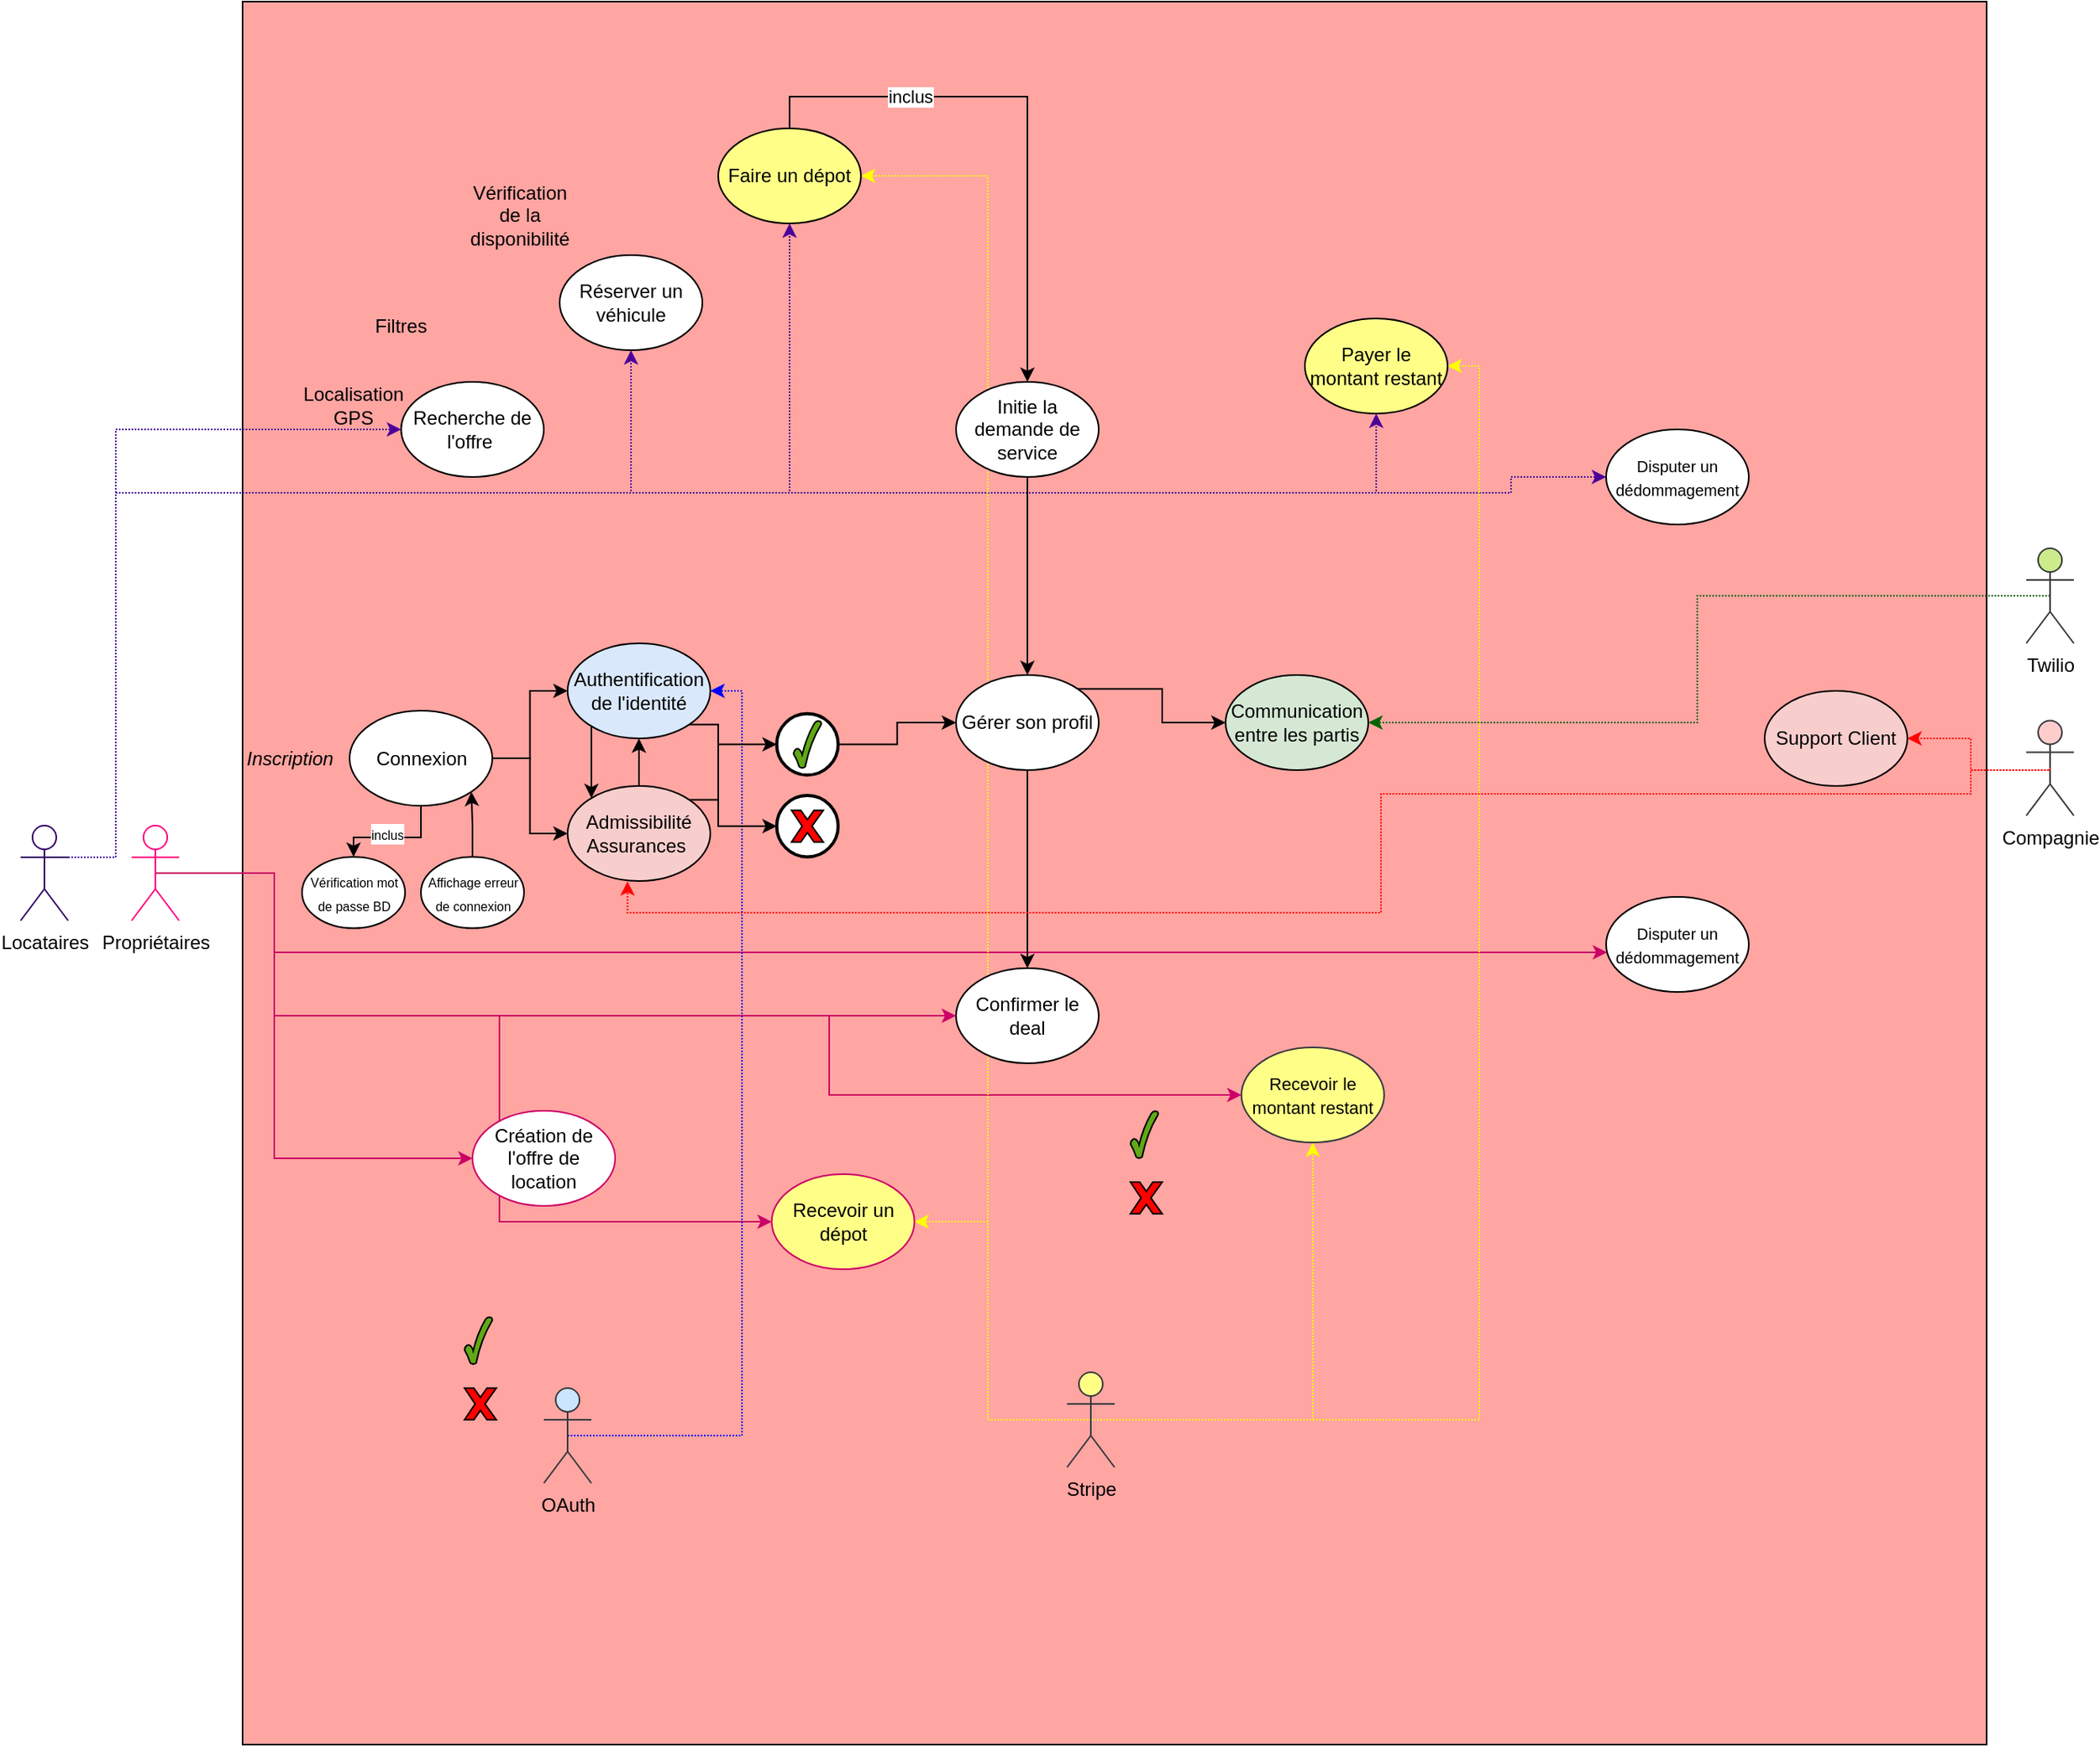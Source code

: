 <mxfile version="24.4.4" type="github">
  <diagram id="R2lEEEUBdFMjLlhIrx00" name="Page-1">
    <mxGraphModel dx="1839" dy="538" grid="1" gridSize="10" guides="1" tooltips="1" connect="1" arrows="1" fold="1" page="1" pageScale="1" pageWidth="850" pageHeight="1100" math="0" shadow="0" extFonts="Permanent Marker^https://fonts.googleapis.com/css?family=Permanent+Marker">
      <root>
        <mxCell id="0" />
        <mxCell id="1" parent="0" />
        <mxCell id="8UbPj4sn8m6KC2orrcHc-1" value="" style="whiteSpace=wrap;html=1;aspect=fixed;fillColor=#FFA5A2;" vertex="1" parent="1">
          <mxGeometry x="120" y="30" width="1100" height="1100" as="geometry" />
        </mxCell>
        <mxCell id="8UbPj4sn8m6KC2orrcHc-104" value="" style="edgeStyle=orthogonalEdgeStyle;rounded=0;orthogonalLoop=1;jettySize=auto;html=1;" edge="1" parent="1" source="8UbPj4sn8m6KC2orrcHc-20" target="8UbPj4sn8m6KC2orrcHc-78">
          <mxGeometry relative="1" as="geometry" />
        </mxCell>
        <mxCell id="8UbPj4sn8m6KC2orrcHc-106" style="edgeStyle=orthogonalEdgeStyle;rounded=0;orthogonalLoop=1;jettySize=auto;html=1;entryX=0;entryY=0.5;entryDx=0;entryDy=0;" edge="1" parent="1" source="8UbPj4sn8m6KC2orrcHc-20" target="8UbPj4sn8m6KC2orrcHc-74">
          <mxGeometry relative="1" as="geometry" />
        </mxCell>
        <mxCell id="8UbPj4sn8m6KC2orrcHc-134" style="edgeStyle=orthogonalEdgeStyle;rounded=0;orthogonalLoop=1;jettySize=auto;html=1;exitX=0.5;exitY=1;exitDx=0;exitDy=0;entryX=0.5;entryY=0;entryDx=0;entryDy=0;" edge="1" parent="1" source="8UbPj4sn8m6KC2orrcHc-20" target="8UbPj4sn8m6KC2orrcHc-72">
          <mxGeometry relative="1" as="geometry" />
        </mxCell>
        <mxCell id="8UbPj4sn8m6KC2orrcHc-166" value="&lt;font style=&quot;font-size: 8px;&quot;&gt;inclus&lt;/font&gt;" style="edgeLabel;html=1;align=center;verticalAlign=middle;resizable=0;points=[];" vertex="1" connectable="0" parent="8UbPj4sn8m6KC2orrcHc-134">
          <mxGeometry x="-0.138" relative="1" as="geometry">
            <mxPoint x="-10" y="-3" as="offset" />
          </mxGeometry>
        </mxCell>
        <mxCell id="8UbPj4sn8m6KC2orrcHc-20" value="Connexion" style="ellipse;whiteSpace=wrap;html=1;" vertex="1" parent="1">
          <mxGeometry x="187.5" y="477.5" width="90" height="60" as="geometry" />
        </mxCell>
        <mxCell id="8UbPj4sn8m6KC2orrcHc-121" style="edgeStyle=orthogonalEdgeStyle;rounded=0;orthogonalLoop=1;jettySize=auto;html=1;exitX=1;exitY=0.333;exitDx=0;exitDy=0;exitPerimeter=0;entryX=0.5;entryY=1;entryDx=0;entryDy=0;strokeColor=#4C0099;dashed=1;dashPattern=1 1;" edge="1" parent="1" source="8UbPj4sn8m6KC2orrcHc-21" target="8UbPj4sn8m6KC2orrcHc-68">
          <mxGeometry relative="1" as="geometry">
            <Array as="points">
              <mxPoint x="40" y="340" />
              <mxPoint x="365" y="340" />
            </Array>
          </mxGeometry>
        </mxCell>
        <mxCell id="8UbPj4sn8m6KC2orrcHc-122" style="edgeStyle=orthogonalEdgeStyle;rounded=0;orthogonalLoop=1;jettySize=auto;html=1;exitX=1;exitY=0.333;exitDx=0;exitDy=0;exitPerimeter=0;entryX=0.5;entryY=1;entryDx=0;entryDy=0;strokeColor=#4C0099;dashed=1;dashPattern=1 1;" edge="1" parent="1" source="8UbPj4sn8m6KC2orrcHc-21" target="8UbPj4sn8m6KC2orrcHc-69">
          <mxGeometry relative="1" as="geometry">
            <Array as="points">
              <mxPoint x="40" y="340" />
              <mxPoint x="465" y="340" />
            </Array>
          </mxGeometry>
        </mxCell>
        <mxCell id="8UbPj4sn8m6KC2orrcHc-123" style="edgeStyle=orthogonalEdgeStyle;rounded=0;orthogonalLoop=1;jettySize=auto;html=1;exitX=1;exitY=0.333;exitDx=0;exitDy=0;exitPerimeter=0;entryX=0.5;entryY=1;entryDx=0;entryDy=0;strokeColor=#4C0099;dashed=1;dashPattern=1 1;" edge="1" parent="1" source="8UbPj4sn8m6KC2orrcHc-21" target="8UbPj4sn8m6KC2orrcHc-70">
          <mxGeometry relative="1" as="geometry">
            <Array as="points">
              <mxPoint x="40" y="340" />
              <mxPoint x="835" y="340" />
            </Array>
          </mxGeometry>
        </mxCell>
        <mxCell id="8UbPj4sn8m6KC2orrcHc-124" style="edgeStyle=orthogonalEdgeStyle;rounded=0;orthogonalLoop=1;jettySize=auto;html=1;exitX=1;exitY=0.333;exitDx=0;exitDy=0;exitPerimeter=0;entryX=0;entryY=0.5;entryDx=0;entryDy=0;strokeColor=#4C0099;dashed=1;dashPattern=1 1;" edge="1" parent="1" source="8UbPj4sn8m6KC2orrcHc-21" target="8UbPj4sn8m6KC2orrcHc-55">
          <mxGeometry relative="1" as="geometry">
            <Array as="points">
              <mxPoint x="40" y="300" />
            </Array>
          </mxGeometry>
        </mxCell>
        <mxCell id="8UbPj4sn8m6KC2orrcHc-141" style="edgeStyle=orthogonalEdgeStyle;rounded=0;orthogonalLoop=1;jettySize=auto;html=1;exitX=1;exitY=0.333;exitDx=0;exitDy=0;exitPerimeter=0;entryX=0;entryY=0.5;entryDx=0;entryDy=0;strokeColor=#4C0099;dashed=1;dashPattern=1 1;" edge="1" parent="1" source="8UbPj4sn8m6KC2orrcHc-21" target="8UbPj4sn8m6KC2orrcHc-79">
          <mxGeometry relative="1" as="geometry">
            <Array as="points">
              <mxPoint x="40" y="340" />
              <mxPoint x="920" y="340" />
              <mxPoint x="920" y="330" />
            </Array>
          </mxGeometry>
        </mxCell>
        <mxCell id="8UbPj4sn8m6KC2orrcHc-21" value="Locataires" style="shape=umlActor;verticalLabelPosition=bottom;verticalAlign=top;html=1;outlineConnect=0;strokeColor=#330066;" vertex="1" parent="1">
          <mxGeometry x="-20" y="550" width="30" height="60" as="geometry" />
        </mxCell>
        <mxCell id="8UbPj4sn8m6KC2orrcHc-135" style="edgeStyle=orthogonalEdgeStyle;rounded=0;orthogonalLoop=1;jettySize=auto;html=1;exitX=0.5;exitY=0.5;exitDx=0;exitDy=0;exitPerimeter=0;entryX=0;entryY=0.5;entryDx=0;entryDy=0;strokeColor=#CC0066;" edge="1" parent="1" source="8UbPj4sn8m6KC2orrcHc-22" target="8UbPj4sn8m6KC2orrcHc-73">
          <mxGeometry relative="1" as="geometry">
            <Array as="points">
              <mxPoint x="140" y="580" />
              <mxPoint x="140" y="760" />
            </Array>
          </mxGeometry>
        </mxCell>
        <mxCell id="8UbPj4sn8m6KC2orrcHc-136" style="edgeStyle=orthogonalEdgeStyle;rounded=0;orthogonalLoop=1;jettySize=auto;html=1;exitX=0.5;exitY=0.5;exitDx=0;exitDy=0;exitPerimeter=0;entryX=0;entryY=0.5;entryDx=0;entryDy=0;strokeColor=#CC0066;" edge="1" parent="1" source="8UbPj4sn8m6KC2orrcHc-22" target="8UbPj4sn8m6KC2orrcHc-28">
          <mxGeometry relative="1" as="geometry">
            <Array as="points">
              <mxPoint x="140" y="580" />
              <mxPoint x="140" y="670" />
            </Array>
          </mxGeometry>
        </mxCell>
        <mxCell id="8UbPj4sn8m6KC2orrcHc-137" style="edgeStyle=orthogonalEdgeStyle;rounded=0;orthogonalLoop=1;jettySize=auto;html=1;exitX=0.5;exitY=0.5;exitDx=0;exitDy=0;exitPerimeter=0;entryX=0;entryY=0.5;entryDx=0;entryDy=0;strokeColor=#CC0066;" edge="1" parent="1" source="8UbPj4sn8m6KC2orrcHc-22" target="8UbPj4sn8m6KC2orrcHc-82">
          <mxGeometry relative="1" as="geometry">
            <Array as="points">
              <mxPoint x="140" y="580" />
              <mxPoint x="140" y="670" />
              <mxPoint x="282" y="670" />
              <mxPoint x="282" y="800" />
            </Array>
          </mxGeometry>
        </mxCell>
        <mxCell id="8UbPj4sn8m6KC2orrcHc-138" style="edgeStyle=orthogonalEdgeStyle;rounded=0;orthogonalLoop=1;jettySize=auto;html=1;exitX=0.5;exitY=0.5;exitDx=0;exitDy=0;exitPerimeter=0;entryX=0;entryY=0.5;entryDx=0;entryDy=0;strokeColor=#CC0066;" edge="1" parent="1" source="8UbPj4sn8m6KC2orrcHc-22" target="8UbPj4sn8m6KC2orrcHc-83">
          <mxGeometry relative="1" as="geometry">
            <Array as="points">
              <mxPoint x="140" y="580" />
              <mxPoint x="140" y="670" />
              <mxPoint x="490" y="670" />
              <mxPoint x="490" y="720" />
            </Array>
          </mxGeometry>
        </mxCell>
        <mxCell id="8UbPj4sn8m6KC2orrcHc-157" style="edgeStyle=orthogonalEdgeStyle;rounded=0;orthogonalLoop=1;jettySize=auto;html=1;exitX=0.5;exitY=0.5;exitDx=0;exitDy=0;exitPerimeter=0;strokeColor=#CC0066;" edge="1" parent="1" source="8UbPj4sn8m6KC2orrcHc-22" target="8UbPj4sn8m6KC2orrcHc-76">
          <mxGeometry relative="1" as="geometry">
            <Array as="points">
              <mxPoint x="140" y="580" />
              <mxPoint x="140" y="630" />
            </Array>
          </mxGeometry>
        </mxCell>
        <mxCell id="8UbPj4sn8m6KC2orrcHc-22" value="Propriétaires" style="shape=umlActor;verticalLabelPosition=bottom;verticalAlign=top;html=1;outlineConnect=0;strokeColor=#FF0080;" vertex="1" parent="1">
          <mxGeometry x="50" y="550" width="30" height="60" as="geometry" />
        </mxCell>
        <mxCell id="8UbPj4sn8m6KC2orrcHc-128" style="edgeStyle=orthogonalEdgeStyle;rounded=0;orthogonalLoop=1;jettySize=auto;html=1;exitX=0.5;exitY=0.5;exitDx=0;exitDy=0;exitPerimeter=0;entryX=0.5;entryY=1;entryDx=0;entryDy=0;dashed=1;dashPattern=1 1;strokeColor=#FFFF00;" edge="1" parent="1" source="8UbPj4sn8m6KC2orrcHc-23" target="8UbPj4sn8m6KC2orrcHc-83">
          <mxGeometry relative="1" as="geometry" />
        </mxCell>
        <mxCell id="8UbPj4sn8m6KC2orrcHc-129" style="edgeStyle=orthogonalEdgeStyle;rounded=0;orthogonalLoop=1;jettySize=auto;html=1;exitX=0.5;exitY=0.5;exitDx=0;exitDy=0;exitPerimeter=0;entryX=1;entryY=0.5;entryDx=0;entryDy=0;dashed=1;dashPattern=1 1;strokeColor=#FFFF00;" edge="1" parent="1" source="8UbPj4sn8m6KC2orrcHc-23" target="8UbPj4sn8m6KC2orrcHc-70">
          <mxGeometry relative="1" as="geometry" />
        </mxCell>
        <mxCell id="8UbPj4sn8m6KC2orrcHc-130" style="edgeStyle=orthogonalEdgeStyle;rounded=0;orthogonalLoop=1;jettySize=auto;html=1;exitX=0.5;exitY=0.5;exitDx=0;exitDy=0;exitPerimeter=0;entryX=1;entryY=0.5;entryDx=0;entryDy=0;dashed=1;dashPattern=1 1;strokeColor=#FFFF00;" edge="1" parent="1" source="8UbPj4sn8m6KC2orrcHc-23" target="8UbPj4sn8m6KC2orrcHc-82">
          <mxGeometry relative="1" as="geometry">
            <Array as="points">
              <mxPoint x="590" y="925" />
              <mxPoint x="590" y="800" />
            </Array>
          </mxGeometry>
        </mxCell>
        <mxCell id="8UbPj4sn8m6KC2orrcHc-131" style="edgeStyle=orthogonalEdgeStyle;rounded=0;orthogonalLoop=1;jettySize=auto;html=1;exitX=0.5;exitY=0.5;exitDx=0;exitDy=0;exitPerimeter=0;entryX=1;entryY=0.5;entryDx=0;entryDy=0;dashed=1;dashPattern=1 1;strokeColor=#FFFF00;" edge="1" parent="1" source="8UbPj4sn8m6KC2orrcHc-23" target="8UbPj4sn8m6KC2orrcHc-69">
          <mxGeometry relative="1" as="geometry">
            <Array as="points">
              <mxPoint x="590" y="925" />
              <mxPoint x="590" y="140" />
            </Array>
          </mxGeometry>
        </mxCell>
        <mxCell id="8UbPj4sn8m6KC2orrcHc-23" value="Stripe&lt;div&gt;&lt;br&gt;&lt;/div&gt;" style="shape=umlActor;verticalLabelPosition=bottom;verticalAlign=top;html=1;outlineConnect=0;fillColor=#ffff88;strokeColor=#36393d;" vertex="1" parent="1">
          <mxGeometry x="640" y="895" width="30" height="60" as="geometry" />
        </mxCell>
        <mxCell id="8UbPj4sn8m6KC2orrcHc-126" style="edgeStyle=orthogonalEdgeStyle;rounded=0;orthogonalLoop=1;jettySize=auto;html=1;exitX=0.5;exitY=0.5;exitDx=0;exitDy=0;exitPerimeter=0;entryX=1;entryY=0.5;entryDx=0;entryDy=0;dashed=1;dashPattern=1 1;fillColor=#cdeb8b;strokeColor=#006600;" edge="1" parent="1" source="8UbPj4sn8m6KC2orrcHc-24" target="8UbPj4sn8m6KC2orrcHc-71">
          <mxGeometry relative="1" as="geometry" />
        </mxCell>
        <mxCell id="8UbPj4sn8m6KC2orrcHc-24" value="Twilio" style="shape=umlActor;verticalLabelPosition=bottom;verticalAlign=top;html=1;outlineConnect=0;fillColor=#cdeb8b;strokeColor=#36393d;" vertex="1" parent="1">
          <mxGeometry x="1245" y="375" width="30" height="60" as="geometry" />
        </mxCell>
        <mxCell id="8UbPj4sn8m6KC2orrcHc-132" style="edgeStyle=orthogonalEdgeStyle;rounded=0;orthogonalLoop=1;jettySize=auto;html=1;exitX=0.5;exitY=0.5;exitDx=0;exitDy=0;exitPerimeter=0;entryX=1;entryY=0.5;entryDx=0;entryDy=0;dashed=1;dashPattern=1 1;strokeColor=#0000FF;" edge="1" parent="1" source="8UbPj4sn8m6KC2orrcHc-25" target="8UbPj4sn8m6KC2orrcHc-78">
          <mxGeometry relative="1" as="geometry">
            <Array as="points">
              <mxPoint x="435" y="935" />
              <mxPoint x="435" y="465" />
            </Array>
          </mxGeometry>
        </mxCell>
        <mxCell id="8UbPj4sn8m6KC2orrcHc-25" value="OAuth" style="shape=umlActor;verticalLabelPosition=bottom;verticalAlign=top;html=1;outlineConnect=0;fillColor=#cce5ff;strokeColor=#36393d;" vertex="1" parent="1">
          <mxGeometry x="310" y="905" width="30" height="60" as="geometry" />
        </mxCell>
        <mxCell id="8UbPj4sn8m6KC2orrcHc-127" style="edgeStyle=orthogonalEdgeStyle;rounded=0;orthogonalLoop=1;jettySize=auto;html=1;exitX=0.5;exitY=0.5;exitDx=0;exitDy=0;exitPerimeter=0;entryX=1;entryY=0.5;entryDx=0;entryDy=0;dashed=1;dashPattern=1 1;strokeColor=#FF0000;" edge="1" parent="1" source="8UbPj4sn8m6KC2orrcHc-27" target="8UbPj4sn8m6KC2orrcHc-75">
          <mxGeometry relative="1" as="geometry">
            <Array as="points">
              <mxPoint x="1210" y="515" />
              <mxPoint x="1210" y="495" />
            </Array>
          </mxGeometry>
        </mxCell>
        <mxCell id="8UbPj4sn8m6KC2orrcHc-27" value="Compagnie&lt;div&gt;&lt;br&gt;&lt;/div&gt;" style="shape=umlActor;verticalLabelPosition=bottom;verticalAlign=top;html=1;outlineConnect=0;fillColor=#ffcccc;strokeColor=#36393d;" vertex="1" parent="1">
          <mxGeometry x="1245" y="483.75" width="30" height="60" as="geometry" />
        </mxCell>
        <mxCell id="8UbPj4sn8m6KC2orrcHc-28" value="Confirmer le deal" style="ellipse;whiteSpace=wrap;html=1;strokeColor=#000000;" vertex="1" parent="1">
          <mxGeometry x="570" y="640" width="90" height="60" as="geometry" />
        </mxCell>
        <mxCell id="8UbPj4sn8m6KC2orrcHc-37" value="&lt;i&gt;Inscription&lt;/i&gt;" style="text;html=1;align=center;verticalAlign=middle;whiteSpace=wrap;rounded=0;fillColor=none;" vertex="1" parent="1">
          <mxGeometry x="120" y="492.5" width="60" height="30" as="geometry" />
        </mxCell>
        <mxCell id="8UbPj4sn8m6KC2orrcHc-55" value="Recherche de l&#39;offre&amp;nbsp;" style="ellipse;whiteSpace=wrap;html=1;strokeColor=#000000;" vertex="1" parent="1">
          <mxGeometry x="220" y="270" width="90" height="60" as="geometry" />
        </mxCell>
        <mxCell id="8UbPj4sn8m6KC2orrcHc-61" value="Filtres" style="text;html=1;align=center;verticalAlign=middle;whiteSpace=wrap;rounded=0;" vertex="1" parent="1">
          <mxGeometry x="190" y="220" width="60" height="30" as="geometry" />
        </mxCell>
        <mxCell id="8UbPj4sn8m6KC2orrcHc-63" value="Localisation GPS" style="text;html=1;align=center;verticalAlign=middle;whiteSpace=wrap;rounded=0;" vertex="1" parent="1">
          <mxGeometry x="160" y="270" width="60" height="30" as="geometry" />
        </mxCell>
        <mxCell id="8UbPj4sn8m6KC2orrcHc-64" value="Vérification de la disponibilité" style="text;html=1;align=center;verticalAlign=middle;whiteSpace=wrap;rounded=0;" vertex="1" parent="1">
          <mxGeometry x="265" y="150" width="60" height="30" as="geometry" />
        </mxCell>
        <mxCell id="8UbPj4sn8m6KC2orrcHc-68" value="Réserver un véhicule" style="ellipse;whiteSpace=wrap;html=1;strokeColor=#000000;" vertex="1" parent="1">
          <mxGeometry x="320" y="190" width="90" height="60" as="geometry" />
        </mxCell>
        <mxCell id="8UbPj4sn8m6KC2orrcHc-144" style="edgeStyle=orthogonalEdgeStyle;rounded=0;orthogonalLoop=1;jettySize=auto;html=1;exitX=0.5;exitY=0;exitDx=0;exitDy=0;entryX=0.5;entryY=0;entryDx=0;entryDy=0;" edge="1" parent="1" source="8UbPj4sn8m6KC2orrcHc-69" target="8UbPj4sn8m6KC2orrcHc-92">
          <mxGeometry relative="1" as="geometry" />
        </mxCell>
        <mxCell id="8UbPj4sn8m6KC2orrcHc-145" value="inclus" style="edgeLabel;html=1;align=center;verticalAlign=middle;resizable=0;points=[];" vertex="1" connectable="0" parent="8UbPj4sn8m6KC2orrcHc-144">
          <mxGeometry x="-0.452" relative="1" as="geometry">
            <mxPoint as="offset" />
          </mxGeometry>
        </mxCell>
        <mxCell id="8UbPj4sn8m6KC2orrcHc-69" value="Faire un dépot" style="ellipse;whiteSpace=wrap;html=1;fillColor=#ffff88;strokeColor=#000000;" vertex="1" parent="1">
          <mxGeometry x="420" y="110" width="90" height="60" as="geometry" />
        </mxCell>
        <mxCell id="8UbPj4sn8m6KC2orrcHc-70" value="Payer le montant restant" style="ellipse;whiteSpace=wrap;html=1;fillColor=#ffff88;strokeColor=#000000;" vertex="1" parent="1">
          <mxGeometry x="790" y="230" width="90" height="60" as="geometry" />
        </mxCell>
        <mxCell id="8UbPj4sn8m6KC2orrcHc-71" value="Communication entre les partis" style="ellipse;whiteSpace=wrap;html=1;fillColor=#d5e8d4;strokeColor=#000000;" vertex="1" parent="1">
          <mxGeometry x="740" y="455" width="90" height="60" as="geometry" />
        </mxCell>
        <mxCell id="8UbPj4sn8m6KC2orrcHc-72" value="&lt;div style=&quot;&quot;&gt;&lt;span style=&quot;background-color: initial;&quot;&gt;&lt;font style=&quot;font-size: 8px;&quot;&gt;Vérification mot de passe BD&lt;/font&gt;&lt;/span&gt;&lt;/div&gt;" style="ellipse;whiteSpace=wrap;html=1;fillColor=#FFFFFF;strokeColor=#000000;align=center;" vertex="1" parent="1">
          <mxGeometry x="157.5" y="569.75" width="65" height="45" as="geometry" />
        </mxCell>
        <mxCell id="8UbPj4sn8m6KC2orrcHc-73" value="Création de l&#39;offre de location" style="ellipse;whiteSpace=wrap;html=1;strokeColor=#CC0066;" vertex="1" parent="1">
          <mxGeometry x="265" y="730" width="90" height="60" as="geometry" />
        </mxCell>
        <mxCell id="8UbPj4sn8m6KC2orrcHc-154" style="edgeStyle=orthogonalEdgeStyle;rounded=0;orthogonalLoop=1;jettySize=auto;html=1;exitX=0.5;exitY=0;exitDx=0;exitDy=0;entryX=0.5;entryY=1;entryDx=0;entryDy=0;" edge="1" parent="1" source="8UbPj4sn8m6KC2orrcHc-74" target="8UbPj4sn8m6KC2orrcHc-78">
          <mxGeometry relative="1" as="geometry" />
        </mxCell>
        <mxCell id="8UbPj4sn8m6KC2orrcHc-164" style="edgeStyle=orthogonalEdgeStyle;rounded=0;orthogonalLoop=1;jettySize=auto;html=1;exitX=1;exitY=0;exitDx=0;exitDy=0;entryX=0;entryY=0.5;entryDx=0;entryDy=0;" edge="1" parent="1" source="8UbPj4sn8m6KC2orrcHc-74" target="8UbPj4sn8m6KC2orrcHc-150">
          <mxGeometry relative="1" as="geometry">
            <Array as="points">
              <mxPoint x="420" y="534" />
              <mxPoint x="420" y="499" />
            </Array>
          </mxGeometry>
        </mxCell>
        <mxCell id="8UbPj4sn8m6KC2orrcHc-74" value="Admissibilité Assurances&amp;nbsp;" style="ellipse;whiteSpace=wrap;html=1;fillColor=#f8cecc;strokeColor=#000000;" vertex="1" parent="1">
          <mxGeometry x="325" y="525" width="90" height="60" as="geometry" />
        </mxCell>
        <mxCell id="8UbPj4sn8m6KC2orrcHc-75" value="Support Client" style="ellipse;whiteSpace=wrap;html=1;fillColor=#f8cecc;strokeColor=#000000;" vertex="1" parent="1">
          <mxGeometry x="1080" y="465" width="90" height="60" as="geometry" />
        </mxCell>
        <mxCell id="8UbPj4sn8m6KC2orrcHc-76" value="&lt;font style=&quot;font-size: 10px;&quot;&gt;Disputer un dédommagement&lt;/font&gt;" style="ellipse;whiteSpace=wrap;html=1;strokeColor=#000000;" vertex="1" parent="1">
          <mxGeometry x="980" y="595" width="90" height="60" as="geometry" />
        </mxCell>
        <mxCell id="8UbPj4sn8m6KC2orrcHc-153" style="edgeStyle=orthogonalEdgeStyle;rounded=0;orthogonalLoop=1;jettySize=auto;html=1;" edge="1" parent="1" source="8UbPj4sn8m6KC2orrcHc-78" target="8UbPj4sn8m6KC2orrcHc-74">
          <mxGeometry relative="1" as="geometry">
            <Array as="points">
              <mxPoint x="340" y="510" />
              <mxPoint x="340" y="510" />
            </Array>
          </mxGeometry>
        </mxCell>
        <mxCell id="8UbPj4sn8m6KC2orrcHc-163" style="edgeStyle=orthogonalEdgeStyle;rounded=0;orthogonalLoop=1;jettySize=auto;html=1;exitX=1;exitY=1;exitDx=0;exitDy=0;entryX=0;entryY=0.5;entryDx=0;entryDy=0;" edge="1" parent="1" source="8UbPj4sn8m6KC2orrcHc-78" target="8UbPj4sn8m6KC2orrcHc-152">
          <mxGeometry relative="1" as="geometry">
            <Array as="points">
              <mxPoint x="420" y="486" />
              <mxPoint x="420" y="550" />
            </Array>
          </mxGeometry>
        </mxCell>
        <mxCell id="8UbPj4sn8m6KC2orrcHc-78" value="Authentification de l&#39;identité" style="ellipse;whiteSpace=wrap;html=1;fillColor=#dae8fc;strokeColor=#000000;" vertex="1" parent="1">
          <mxGeometry x="325" y="435" width="90" height="60" as="geometry" />
        </mxCell>
        <mxCell id="8UbPj4sn8m6KC2orrcHc-79" value="&lt;font style=&quot;font-size: 10px;&quot;&gt;Disputer un dédommagement&lt;/font&gt;" style="ellipse;whiteSpace=wrap;html=1;strokeColor=#000000;" vertex="1" parent="1">
          <mxGeometry x="980" y="300" width="90" height="60" as="geometry" />
        </mxCell>
        <mxCell id="8UbPj4sn8m6KC2orrcHc-82" value="Recevoir un dépot" style="ellipse;whiteSpace=wrap;html=1;fillColor=#ffff88;strokeColor=#CC0066;" vertex="1" parent="1">
          <mxGeometry x="453.75" y="770" width="90" height="60" as="geometry" />
        </mxCell>
        <mxCell id="8UbPj4sn8m6KC2orrcHc-83" value="&lt;font style=&quot;font-size: 11px;&quot;&gt;Recevoir le montant restant&lt;/font&gt;" style="ellipse;whiteSpace=wrap;html=1;fillColor=#ffff88;strokeColor=#36393d;" vertex="1" parent="1">
          <mxGeometry x="750" y="690" width="90" height="60" as="geometry" />
        </mxCell>
        <mxCell id="8UbPj4sn8m6KC2orrcHc-86" value="" style="verticalLabelPosition=bottom;verticalAlign=top;html=1;shape=mxgraph.basic.tick;fillColor=#60a917;fontColor=#ffffff;strokeColor=#000000;" vertex="1" parent="1">
          <mxGeometry x="680" y="730" width="17.5" height="30" as="geometry" />
        </mxCell>
        <mxCell id="8UbPj4sn8m6KC2orrcHc-87" value="" style="verticalLabelPosition=bottom;verticalAlign=top;html=1;shape=mxgraph.basic.x;fillColor=#FF0000;" vertex="1" parent="1">
          <mxGeometry x="680" y="775" width="20" height="20" as="geometry" />
        </mxCell>
        <mxCell id="8UbPj4sn8m6KC2orrcHc-88" value="" style="verticalLabelPosition=bottom;verticalAlign=top;html=1;shape=mxgraph.basic.tick;fillColor=#60a917;fontColor=#ffffff;strokeColor=#000000;" vertex="1" parent="1">
          <mxGeometry x="260" y="860" width="17.5" height="30" as="geometry" />
        </mxCell>
        <mxCell id="8UbPj4sn8m6KC2orrcHc-89" value="" style="verticalLabelPosition=bottom;verticalAlign=top;html=1;shape=mxgraph.basic.x;fillColor=#FF0000;" vertex="1" parent="1">
          <mxGeometry x="260" y="905" width="20" height="20" as="geometry" />
        </mxCell>
        <mxCell id="8UbPj4sn8m6KC2orrcHc-95" style="edgeStyle=orthogonalEdgeStyle;rounded=0;orthogonalLoop=1;jettySize=auto;html=1;entryX=0.5;entryY=0;entryDx=0;entryDy=0;" edge="1" parent="1" source="8UbPj4sn8m6KC2orrcHc-77" target="8UbPj4sn8m6KC2orrcHc-28">
          <mxGeometry relative="1" as="geometry">
            <mxPoint x="565" y="500" as="targetPoint" />
          </mxGeometry>
        </mxCell>
        <mxCell id="8UbPj4sn8m6KC2orrcHc-92" value="Initie la demande de service" style="ellipse;whiteSpace=wrap;html=1;strokeColor=#000000;" vertex="1" parent="1">
          <mxGeometry x="570" y="270" width="90" height="60" as="geometry" />
        </mxCell>
        <mxCell id="8UbPj4sn8m6KC2orrcHc-108" value="" style="edgeStyle=orthogonalEdgeStyle;rounded=0;orthogonalLoop=1;jettySize=auto;html=1;entryX=0.5;entryY=0;entryDx=0;entryDy=0;" edge="1" parent="1" source="8UbPj4sn8m6KC2orrcHc-92" target="8UbPj4sn8m6KC2orrcHc-77">
          <mxGeometry relative="1" as="geometry">
            <mxPoint x="615" y="640" as="targetPoint" />
            <mxPoint x="615" y="330" as="sourcePoint" />
          </mxGeometry>
        </mxCell>
        <mxCell id="8UbPj4sn8m6KC2orrcHc-109" style="edgeStyle=orthogonalEdgeStyle;rounded=0;orthogonalLoop=1;jettySize=auto;html=1;exitX=1;exitY=0;exitDx=0;exitDy=0;entryX=0;entryY=0.5;entryDx=0;entryDy=0;" edge="1" parent="1" source="8UbPj4sn8m6KC2orrcHc-77" target="8UbPj4sn8m6KC2orrcHc-71">
          <mxGeometry relative="1" as="geometry" />
        </mxCell>
        <mxCell id="8UbPj4sn8m6KC2orrcHc-77" value="Gérer son profil" style="ellipse;whiteSpace=wrap;html=1;" vertex="1" parent="1">
          <mxGeometry x="570" y="455" width="90" height="60" as="geometry" />
        </mxCell>
        <mxCell id="8UbPj4sn8m6KC2orrcHc-158" style="edgeStyle=orthogonalEdgeStyle;rounded=0;orthogonalLoop=1;jettySize=auto;html=1;entryX=1;entryY=1;entryDx=0;entryDy=0;" edge="1" parent="1" source="8UbPj4sn8m6KC2orrcHc-133" target="8UbPj4sn8m6KC2orrcHc-20">
          <mxGeometry relative="1" as="geometry" />
        </mxCell>
        <mxCell id="8UbPj4sn8m6KC2orrcHc-133" value="&lt;div style=&quot;&quot;&gt;&lt;font style=&quot;font-size: 8px;&quot;&gt;Affichage erreur de connexion&lt;/font&gt;&lt;/div&gt;" style="ellipse;whiteSpace=wrap;html=1;fillColor=#FFFFFF;strokeColor=#000000;align=center;" vertex="1" parent="1">
          <mxGeometry x="232.5" y="569.75" width="65" height="45" as="geometry" />
        </mxCell>
        <mxCell id="8UbPj4sn8m6KC2orrcHc-165" style="edgeStyle=orthogonalEdgeStyle;rounded=0;orthogonalLoop=1;jettySize=auto;html=1;exitX=1;exitY=0.5;exitDx=0;exitDy=0;entryX=0;entryY=0.5;entryDx=0;entryDy=0;" edge="1" parent="1" source="8UbPj4sn8m6KC2orrcHc-150" target="8UbPj4sn8m6KC2orrcHc-77">
          <mxGeometry relative="1" as="geometry" />
        </mxCell>
        <mxCell id="8UbPj4sn8m6KC2orrcHc-150" value="" style="ellipse;whiteSpace=wrap;html=1;aspect=fixed;strokeWidth=2;strokeColor=#000000;" vertex="1" parent="1">
          <mxGeometry x="456.88" y="479.38" width="38.75" height="38.75" as="geometry" />
        </mxCell>
        <mxCell id="8UbPj4sn8m6KC2orrcHc-58" value="" style="verticalLabelPosition=bottom;verticalAlign=top;html=1;shape=mxgraph.basic.tick;fillColor=#60a917;fontColor=#ffffff;strokeColor=#000000;" vertex="1" parent="1">
          <mxGeometry x="467.5" y="483.75" width="17.5" height="30" as="geometry" />
        </mxCell>
        <mxCell id="8UbPj4sn8m6KC2orrcHc-152" value="" style="ellipse;whiteSpace=wrap;html=1;aspect=fixed;strokeWidth=2;strokeColor=#000000;" vertex="1" parent="1">
          <mxGeometry x="456.88" y="531" width="38.75" height="38.75" as="geometry" />
        </mxCell>
        <mxCell id="8UbPj4sn8m6KC2orrcHc-59" value="" style="verticalLabelPosition=bottom;verticalAlign=top;html=1;shape=mxgraph.basic.x;fillColor=#FF0000;" vertex="1" parent="1">
          <mxGeometry x="466.25" y="540.38" width="20" height="20" as="geometry" />
        </mxCell>
        <mxCell id="8UbPj4sn8m6KC2orrcHc-155" style="edgeStyle=orthogonalEdgeStyle;rounded=0;orthogonalLoop=1;jettySize=auto;html=1;exitX=0.5;exitY=0.5;exitDx=0;exitDy=0;exitPerimeter=0;entryX=0.42;entryY=1.003;entryDx=0;entryDy=0;entryPerimeter=0;dashed=1;dashPattern=1 1;strokeColor=#FF0000;" edge="1" parent="1" source="8UbPj4sn8m6KC2orrcHc-27" target="8UbPj4sn8m6KC2orrcHc-74">
          <mxGeometry relative="1" as="geometry">
            <Array as="points">
              <mxPoint x="1210" y="515" />
              <mxPoint x="1210" y="530" />
              <mxPoint x="838" y="530" />
              <mxPoint x="838" y="605" />
              <mxPoint x="363" y="605" />
            </Array>
          </mxGeometry>
        </mxCell>
      </root>
    </mxGraphModel>
  </diagram>
</mxfile>
